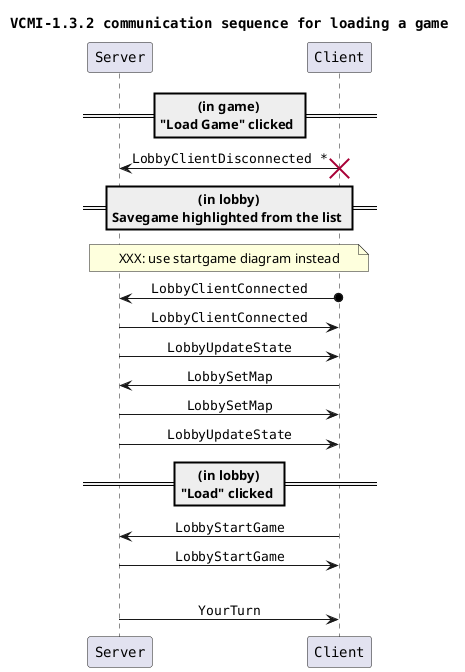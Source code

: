 
@startuml "vcmi-1.32-communication-sequence-loadgame"

title "VCMI-1.3.2 communication sequence for loading a game"

skinparam DefaultTextAlignment center
skinparam DefaultFontName monospaced
skinparam SequenceDividerFontName SansSerif
skinparam NoteFontName SansSerif

participant Server as server
participant Client as client

== (in game)\n"Load Game" clicked ==

client -> server: LobbyClientDisconnected ~*
destroy client


== (in lobby)\nSavegame highlighted from the list ==

note across: XXX: use startgame diagram instead

client o-> server: LobbyClientConnected
server -> client: LobbyClientConnected
server -> client: LobbyUpdateState
client -> server: LobbySetMap
server -> client: LobbySetMap
server -> client: LobbyUpdateState

== (in lobby)\n"Load" clicked ==
client -> server: LobbyStartGame
server -> client: LobbyStartGame
|||
server -> client: YourTurn

@enduml
